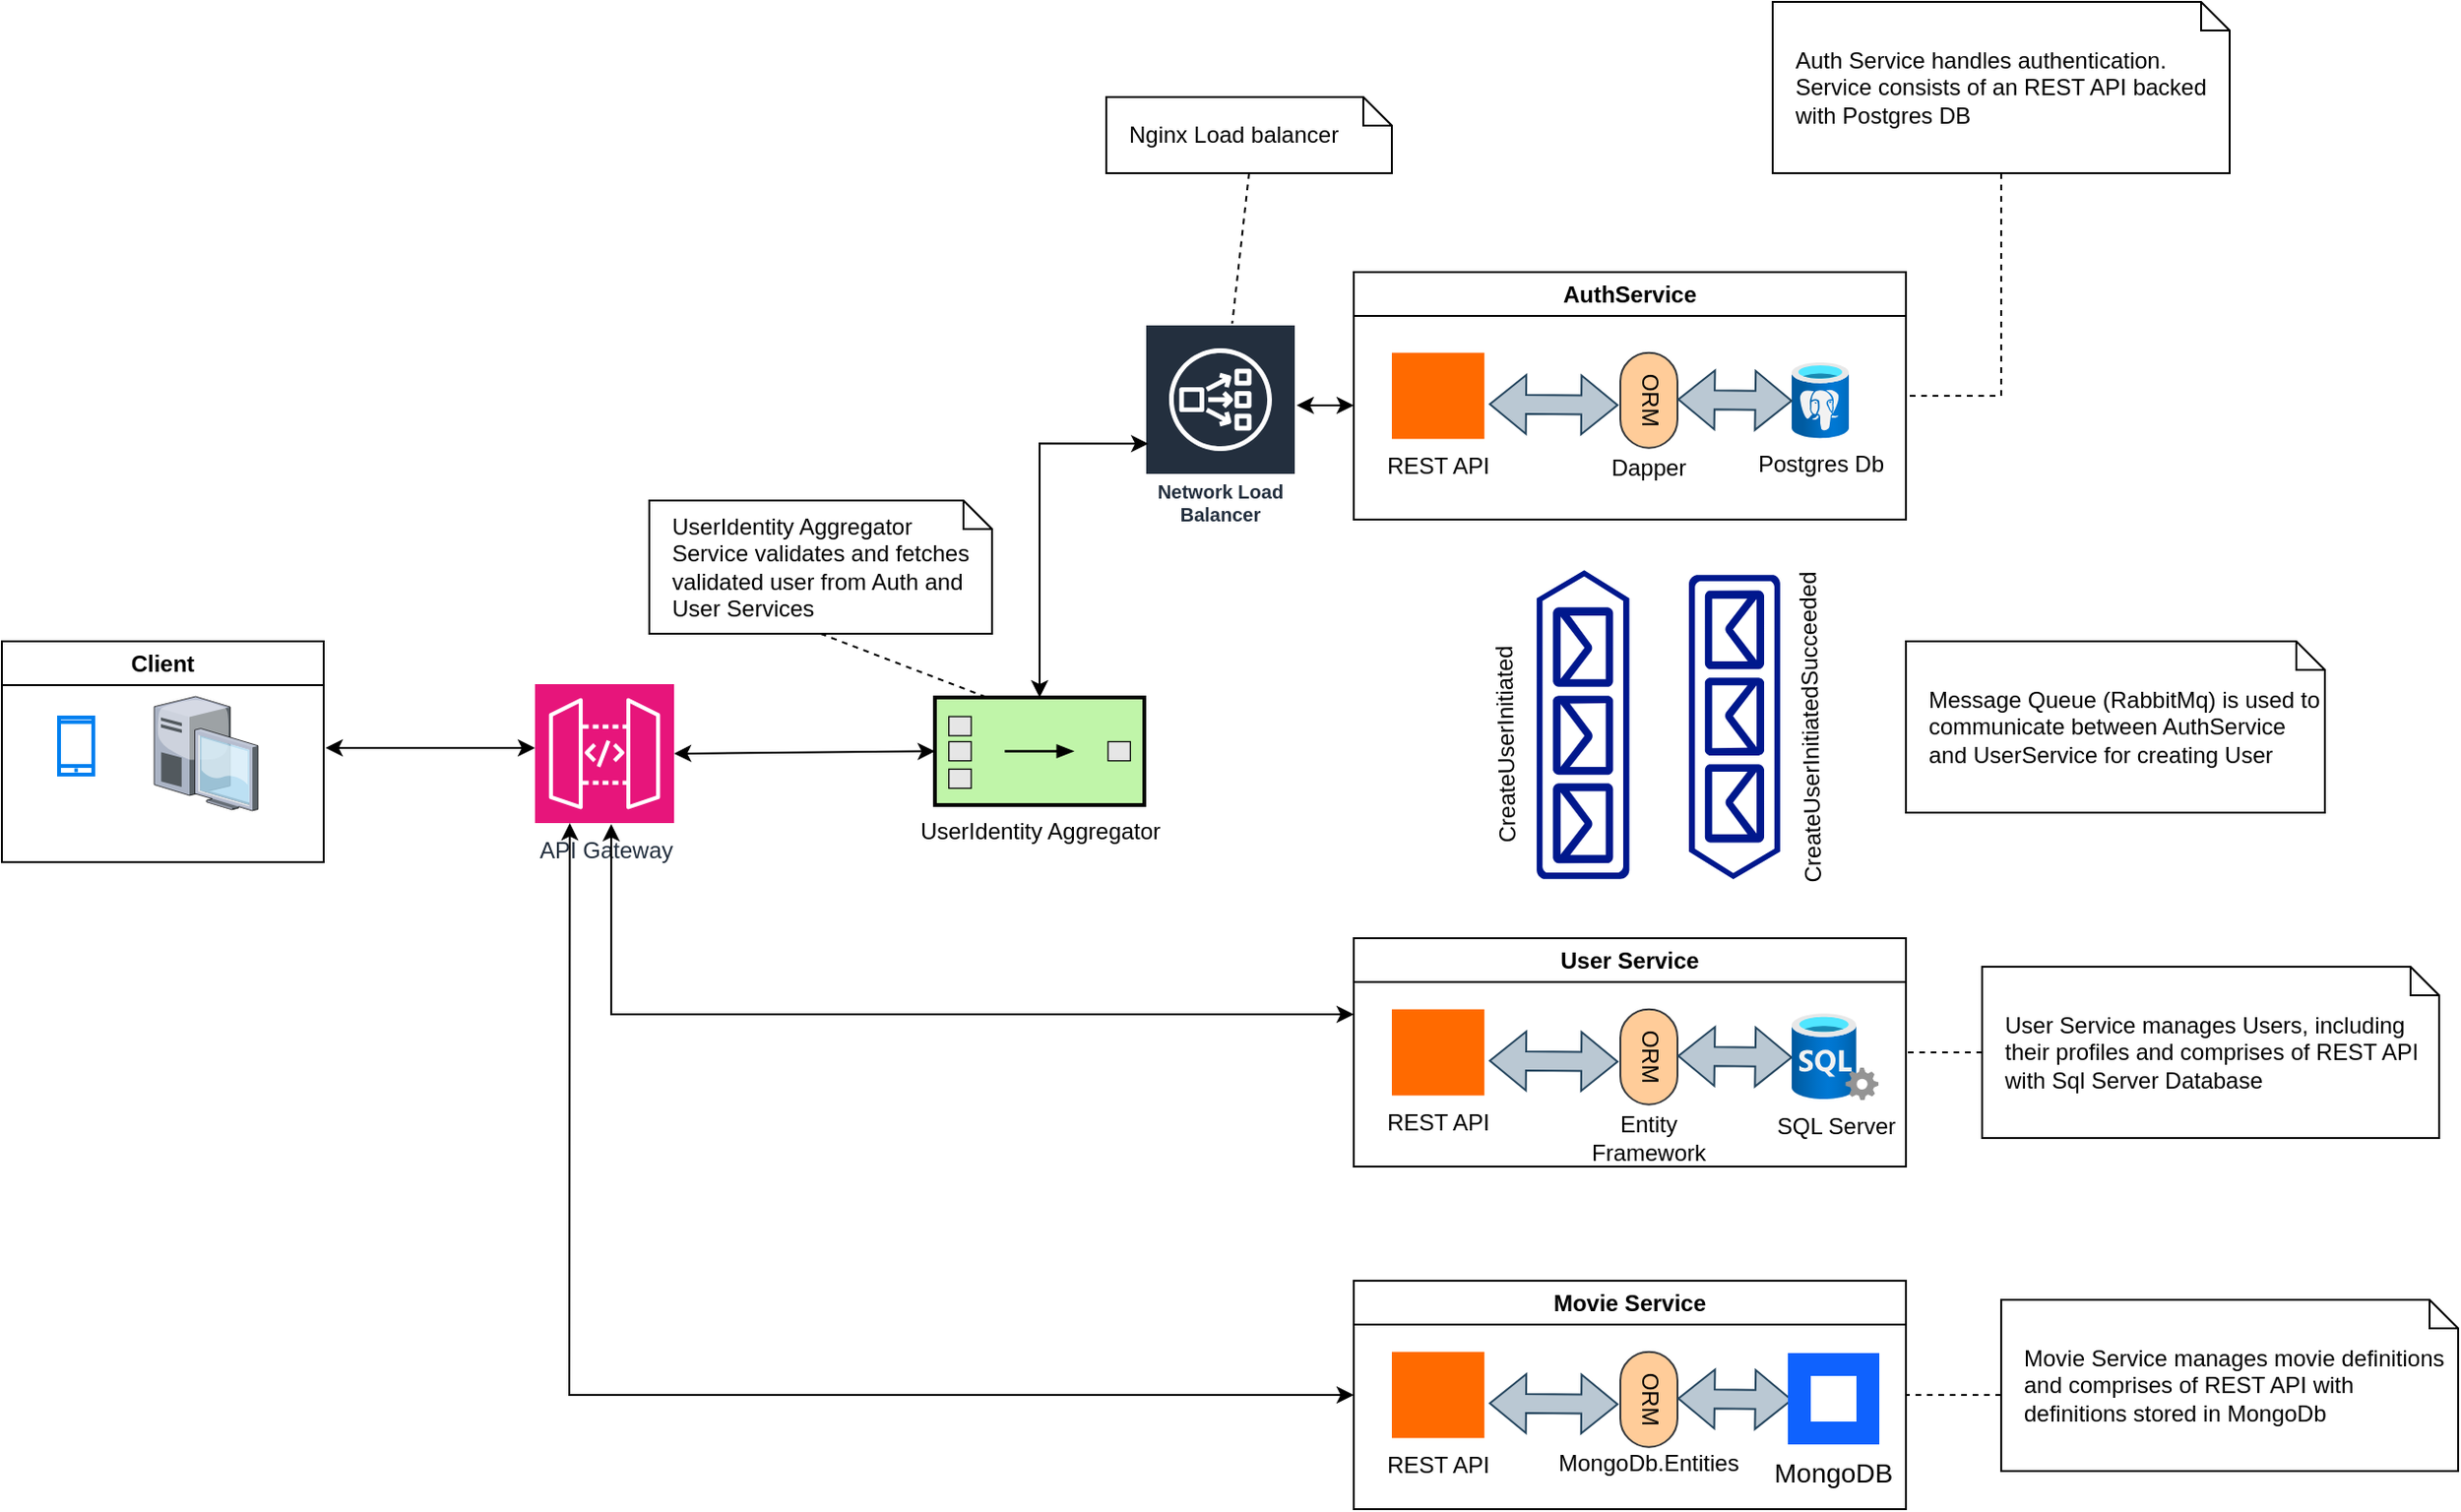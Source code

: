 <mxfile version="26.3.0">
  <diagram name="Page-1" id="PDlNSKYtTyUDnKdYTjSV">
    <mxGraphModel dx="1426" dy="801" grid="1" gridSize="10" guides="1" tooltips="1" connect="1" arrows="1" fold="1" page="1" pageScale="1" pageWidth="1100" pageHeight="850" math="0" shadow="0">
      <root>
        <mxCell id="0" />
        <mxCell id="1" parent="0" />
        <mxCell id="VCSeupAfM9weUvPpeTBG-1" value="Client" style="swimlane;whiteSpace=wrap;html=1;" parent="1" vertex="1">
          <mxGeometry x="120" y="404" width="169" height="116" as="geometry" />
        </mxCell>
        <mxCell id="VCSeupAfM9weUvPpeTBG-3" value="" style="html=1;verticalLabelPosition=bottom;align=center;labelBackgroundColor=#ffffff;verticalAlign=top;strokeWidth=2;strokeColor=#0080F0;shadow=0;dashed=0;shape=mxgraph.ios7.icons.smartphone;" parent="VCSeupAfM9weUvPpeTBG-1" vertex="1">
          <mxGeometry x="30" y="40" width="18" height="30" as="geometry" />
        </mxCell>
        <mxCell id="VCSeupAfM9weUvPpeTBG-4" value="" style="verticalLabelPosition=bottom;sketch=0;aspect=fixed;html=1;verticalAlign=top;strokeColor=none;align=center;outlineConnect=0;shape=mxgraph.citrix.desktop;" parent="VCSeupAfM9weUvPpeTBG-1" vertex="1">
          <mxGeometry x="80" y="29" width="54.49" height="60" as="geometry" />
        </mxCell>
        <mxCell id="VCSeupAfM9weUvPpeTBG-5" value="API Gateway" style="sketch=0;points=[[0,0,0],[0.25,0,0],[0.5,0,0],[0.75,0,0],[1,0,0],[0,1,0],[0.25,1,0],[0.5,1,0],[0.75,1,0],[1,1,0],[0,0.25,0],[0,0.5,0],[0,0.75,0],[1,0.25,0],[1,0.5,0],[1,0.75,0]];outlineConnect=0;fontColor=#232F3E;fillColor=#E7157B;strokeColor=#ffffff;dashed=0;verticalLabelPosition=bottom;verticalAlign=top;align=center;html=1;fontSize=12;fontStyle=0;aspect=fixed;shape=mxgraph.aws4.resourceIcon;resIcon=mxgraph.aws4.api_gateway;" parent="1" vertex="1">
          <mxGeometry x="400" y="426.5" width="73" height="73" as="geometry" />
        </mxCell>
        <mxCell id="VCSeupAfM9weUvPpeTBG-9" value="AuthService" style="swimlane;whiteSpace=wrap;html=1;" parent="1" vertex="1">
          <mxGeometry x="830" y="210" width="290" height="130" as="geometry" />
        </mxCell>
        <mxCell id="VCSeupAfM9weUvPpeTBG-12" value="REST API" style="points=[];aspect=fixed;html=1;align=center;shadow=0;dashed=0;fillColor=#FF6A00;strokeColor=none;shape=mxgraph.alibaba_cloud.ecs_elastic_compute_service;labelPosition=center;verticalLabelPosition=bottom;verticalAlign=top;" parent="VCSeupAfM9weUvPpeTBG-9" vertex="1">
          <mxGeometry x="20" y="42.35" width="48.6" height="45.3" as="geometry" />
        </mxCell>
        <mxCell id="AZvEofXBRolOwsyIP7gU-1" value="Postgres Db" style="image;aspect=fixed;html=1;points=[];align=center;fontSize=12;image=img/lib/azure2/databases/Azure_Database_PostgreSQL_Server.svg;" parent="VCSeupAfM9weUvPpeTBG-9" vertex="1">
          <mxGeometry x="230" y="47.35" width="30" height="40" as="geometry" />
        </mxCell>
        <mxCell id="gzEFFC3QH6tSRkAGjtg0-8" value="ORM" style="html=1;dashed=0;whiteSpace=wrap;shape=mxgraph.dfd.start;rotation=90;fillColor=#ffcc99;strokeColor=#36393d;" parent="VCSeupAfM9weUvPpeTBG-9" vertex="1">
          <mxGeometry x="130" y="52.35" width="50" height="30" as="geometry" />
        </mxCell>
        <mxCell id="atZdzSUJizshVb846BQG-1" value="" style="shape=flexArrow;endArrow=classic;startArrow=classic;html=1;rounded=0;exitX=1.049;exitY=0.596;exitDx=0;exitDy=0;exitPerimeter=0;entryX=0.551;entryY=1.033;entryDx=0;entryDy=0;entryPerimeter=0;fillColor=#bac8d3;strokeColor=#23445d;" parent="VCSeupAfM9weUvPpeTBG-9" source="VCSeupAfM9weUvPpeTBG-12" target="gzEFFC3QH6tSRkAGjtg0-8" edge="1">
          <mxGeometry width="100" height="100" relative="1" as="geometry">
            <mxPoint x="410" y="302.35" as="sourcePoint" />
            <mxPoint x="140" y="72.35" as="targetPoint" />
          </mxGeometry>
        </mxCell>
        <mxCell id="atZdzSUJizshVb846BQG-2" value="" style="shape=flexArrow;endArrow=classic;startArrow=classic;html=1;rounded=0;exitX=1.049;exitY=0.596;exitDx=0;exitDy=0;exitPerimeter=0;entryX=0.013;entryY=0.508;entryDx=0;entryDy=0;entryPerimeter=0;fillColor=#bac8d3;strokeColor=#23445d;" parent="VCSeupAfM9weUvPpeTBG-9" target="AZvEofXBRolOwsyIP7gU-1" edge="1">
          <mxGeometry width="100" height="100" relative="1" as="geometry">
            <mxPoint x="170" y="66.85" as="sourcePoint" />
            <mxPoint x="238" y="67.85" as="targetPoint" />
          </mxGeometry>
        </mxCell>
        <mxCell id="phRTnZILrWbghY8VHUbj-6" value="Dapper" style="text;html=1;align=center;verticalAlign=middle;whiteSpace=wrap;rounded=0;" parent="VCSeupAfM9weUvPpeTBG-9" vertex="1">
          <mxGeometry x="125" y="87.65" width="60" height="30" as="geometry" />
        </mxCell>
        <mxCell id="VCSeupAfM9weUvPpeTBG-10" value="User Service" style="swimlane;whiteSpace=wrap;html=1;" parent="1" vertex="1">
          <mxGeometry x="830" y="560" width="290" height="120" as="geometry" />
        </mxCell>
        <mxCell id="atZdzSUJizshVb846BQG-3" value="REST API" style="points=[];aspect=fixed;html=1;align=center;shadow=0;dashed=0;fillColor=#FF6A00;strokeColor=none;shape=mxgraph.alibaba_cloud.ecs_elastic_compute_service;labelPosition=center;verticalLabelPosition=bottom;verticalAlign=top;" parent="VCSeupAfM9weUvPpeTBG-10" vertex="1">
          <mxGeometry x="20" y="37.35" width="48.6" height="45.3" as="geometry" />
        </mxCell>
        <mxCell id="atZdzSUJizshVb846BQG-5" value="ORM" style="html=1;dashed=0;whiteSpace=wrap;shape=mxgraph.dfd.start;rotation=90;fillColor=#ffcc99;strokeColor=#36393d;" parent="VCSeupAfM9weUvPpeTBG-10" vertex="1">
          <mxGeometry x="130" y="47.35" width="50" height="30" as="geometry" />
        </mxCell>
        <mxCell id="atZdzSUJizshVb846BQG-6" value="" style="shape=flexArrow;endArrow=classic;startArrow=classic;html=1;rounded=0;exitX=1.049;exitY=0.596;exitDx=0;exitDy=0;exitPerimeter=0;entryX=0.551;entryY=1.033;entryDx=0;entryDy=0;entryPerimeter=0;fillColor=#bac8d3;strokeColor=#23445d;" parent="VCSeupAfM9weUvPpeTBG-10" source="atZdzSUJizshVb846BQG-3" target="atZdzSUJizshVb846BQG-5" edge="1">
          <mxGeometry width="100" height="100" relative="1" as="geometry">
            <mxPoint x="410" y="297.35" as="sourcePoint" />
            <mxPoint x="140" y="67.35" as="targetPoint" />
          </mxGeometry>
        </mxCell>
        <mxCell id="atZdzSUJizshVb846BQG-7" value="" style="shape=flexArrow;endArrow=classic;startArrow=classic;html=1;rounded=0;exitX=1.049;exitY=0.596;exitDx=0;exitDy=0;exitPerimeter=0;entryX=0.013;entryY=0.508;entryDx=0;entryDy=0;entryPerimeter=0;fillColor=#bac8d3;strokeColor=#23445d;" parent="VCSeupAfM9weUvPpeTBG-10" edge="1">
          <mxGeometry width="100" height="100" relative="1" as="geometry">
            <mxPoint x="170" y="61.85" as="sourcePoint" />
            <mxPoint x="230.39" y="62.67" as="targetPoint" />
          </mxGeometry>
        </mxCell>
        <mxCell id="gzEFFC3QH6tSRkAGjtg0-5" value="SQL Server" style="image;aspect=fixed;html=1;points=[];align=center;fontSize=12;image=img/lib/azure2/databases/SQL_Server.svg;" parent="VCSeupAfM9weUvPpeTBG-10" vertex="1">
          <mxGeometry x="230" y="39.53" width="45.65" height="45.65" as="geometry" />
        </mxCell>
        <mxCell id="phRTnZILrWbghY8VHUbj-7" value="Entity Framework" style="text;html=1;align=center;verticalAlign=middle;whiteSpace=wrap;rounded=0;" parent="VCSeupAfM9weUvPpeTBG-10" vertex="1">
          <mxGeometry x="125" y="90.0" width="60" height="30" as="geometry" />
        </mxCell>
        <mxCell id="AZvEofXBRolOwsyIP7gU-2" value="" style="sketch=0;aspect=fixed;pointerEvents=1;shadow=0;dashed=0;html=1;strokeColor=none;labelPosition=center;verticalLabelPosition=bottom;verticalAlign=top;align=center;fillColor=#00188D;shape=mxgraph.azure.queue_generic;rotation=90;" parent="1" vertex="1">
          <mxGeometry x="950" y="425" width="160" height="48" as="geometry" />
        </mxCell>
        <mxCell id="AZvEofXBRolOwsyIP7gU-4" value="Network Load Balancer" style="sketch=0;outlineConnect=0;fontColor=#232F3E;gradientColor=none;strokeColor=#ffffff;fillColor=#232F3E;dashed=0;verticalLabelPosition=middle;verticalAlign=bottom;align=center;html=1;whiteSpace=wrap;fontSize=10;fontStyle=1;spacing=3;shape=mxgraph.aws4.productIcon;prIcon=mxgraph.aws4.network_load_balancer;" parent="1" vertex="1">
          <mxGeometry x="720" y="237" width="80" height="110" as="geometry" />
        </mxCell>
        <mxCell id="gzEFFC3QH6tSRkAGjtg0-1" value="Nginx Load balancer" style="shape=note;size=15;align=left;spacingLeft=10;html=1;whiteSpace=wrap;" parent="1" vertex="1">
          <mxGeometry x="700" y="118" width="150" height="40" as="geometry" />
        </mxCell>
        <mxCell id="gzEFFC3QH6tSRkAGjtg0-2" value="" style="edgeStyle=none;endArrow=none;exitX=0.5;exitY=1;dashed=1;html=1;rounded=0;exitDx=0;exitDy=0;exitPerimeter=0;" parent="1" source="gzEFFC3QH6tSRkAGjtg0-1" target="AZvEofXBRolOwsyIP7gU-4" edge="1">
          <mxGeometry x="1" relative="1" as="geometry">
            <mxPoint x="720" y="78" as="targetPoint" />
          </mxGeometry>
        </mxCell>
        <mxCell id="gzEFFC3QH6tSRkAGjtg0-4" value="Message Queue (RabbitMq) is used to communicate between AuthService and UserService for creating User" style="shape=note;size=15;align=left;spacingLeft=10;html=1;whiteSpace=wrap;" parent="1" vertex="1">
          <mxGeometry x="1120" y="404" width="220" height="90" as="geometry" />
        </mxCell>
        <mxCell id="gzEFFC3QH6tSRkAGjtg0-6" value="Auth Service handles authentication. Service consists of an REST API backed with Postgres DB&amp;nbsp;" style="shape=note;size=15;align=left;spacingLeft=10;html=1;whiteSpace=wrap;" parent="1" vertex="1">
          <mxGeometry x="1050" y="68" width="240" height="90" as="geometry" />
        </mxCell>
        <mxCell id="gzEFFC3QH6tSRkAGjtg0-7" value="" style="edgeStyle=none;endArrow=none;exitX=0.5;exitY=1;dashed=1;html=1;rounded=0;exitDx=0;exitDy=0;exitPerimeter=0;entryX=1;entryY=0.5;entryDx=0;entryDy=0;" parent="1" source="gzEFFC3QH6tSRkAGjtg0-6" target="VCSeupAfM9weUvPpeTBG-9" edge="1">
          <mxGeometry x="1" relative="1" as="geometry">
            <mxPoint x="1116" y="219" as="targetPoint" />
            <Array as="points">
              <mxPoint x="1170" y="275" />
            </Array>
          </mxGeometry>
        </mxCell>
        <mxCell id="atZdzSUJizshVb846BQG-8" value="Movie Service" style="swimlane;whiteSpace=wrap;html=1;" parent="1" vertex="1">
          <mxGeometry x="830" y="740" width="290" height="120" as="geometry" />
        </mxCell>
        <mxCell id="atZdzSUJizshVb846BQG-9" value="REST API" style="points=[];aspect=fixed;html=1;align=center;shadow=0;dashed=0;fillColor=#FF6A00;strokeColor=none;shape=mxgraph.alibaba_cloud.ecs_elastic_compute_service;labelPosition=center;verticalLabelPosition=bottom;verticalAlign=top;" parent="atZdzSUJizshVb846BQG-8" vertex="1">
          <mxGeometry x="20" y="37.35" width="48.6" height="45.3" as="geometry" />
        </mxCell>
        <mxCell id="atZdzSUJizshVb846BQG-10" value="ORM" style="html=1;dashed=0;whiteSpace=wrap;shape=mxgraph.dfd.start;rotation=90;fillColor=#ffcc99;strokeColor=#36393d;" parent="atZdzSUJizshVb846BQG-8" vertex="1">
          <mxGeometry x="130" y="47.35" width="50" height="30" as="geometry" />
        </mxCell>
        <mxCell id="atZdzSUJizshVb846BQG-11" value="" style="shape=flexArrow;endArrow=classic;startArrow=classic;html=1;rounded=0;exitX=1.049;exitY=0.596;exitDx=0;exitDy=0;exitPerimeter=0;entryX=0.551;entryY=1.033;entryDx=0;entryDy=0;entryPerimeter=0;fillColor=#bac8d3;strokeColor=#23445d;" parent="atZdzSUJizshVb846BQG-8" source="atZdzSUJizshVb846BQG-9" target="atZdzSUJizshVb846BQG-10" edge="1">
          <mxGeometry width="100" height="100" relative="1" as="geometry">
            <mxPoint x="410" y="297.35" as="sourcePoint" />
            <mxPoint x="140" y="67.35" as="targetPoint" />
          </mxGeometry>
        </mxCell>
        <mxCell id="atZdzSUJizshVb846BQG-12" value="" style="shape=flexArrow;endArrow=classic;startArrow=classic;html=1;rounded=0;exitX=1.049;exitY=0.596;exitDx=0;exitDy=0;exitPerimeter=0;entryX=0.013;entryY=0.508;entryDx=0;entryDy=0;entryPerimeter=0;fillColor=#bac8d3;strokeColor=#23445d;" parent="atZdzSUJizshVb846BQG-8" edge="1">
          <mxGeometry width="100" height="100" relative="1" as="geometry">
            <mxPoint x="170" y="61.85" as="sourcePoint" />
            <mxPoint x="230.39" y="62.67" as="targetPoint" />
          </mxGeometry>
        </mxCell>
        <mxCell id="atZdzSUJizshVb846BQG-14" value="MongoDB" style="shape=rect;fillColor=#0F62FE;aspect=fixed;resizable=0;labelPosition=center;verticalLabelPosition=bottom;align=center;verticalAlign=top;strokeColor=none;fontSize=14;" parent="atZdzSUJizshVb846BQG-8" vertex="1">
          <mxGeometry x="228" y="38" width="48" height="48" as="geometry" />
        </mxCell>
        <mxCell id="atZdzSUJizshVb846BQG-15" value="" style="fillColor=#ffffff;strokeColor=none;dashed=0;outlineConnect=0;html=1;labelPosition=center;verticalLabelPosition=bottom;verticalAlign=top;part=1;movable=0;resizable=0;rotatable=0;shape=mxgraph.ibm_cloud.database--mongodb" parent="atZdzSUJizshVb846BQG-14" vertex="1">
          <mxGeometry width="24" height="24" relative="1" as="geometry">
            <mxPoint x="12" y="12" as="offset" />
          </mxGeometry>
        </mxCell>
        <mxCell id="phRTnZILrWbghY8VHUbj-8" value="MongoDb.Entities" style="text;html=1;align=center;verticalAlign=middle;whiteSpace=wrap;rounded=0;" parent="atZdzSUJizshVb846BQG-8" vertex="1">
          <mxGeometry x="125" y="81" width="60" height="30" as="geometry" />
        </mxCell>
        <mxCell id="atZdzSUJizshVb846BQG-16" value="" style="sketch=0;aspect=fixed;pointerEvents=1;shadow=0;dashed=0;html=1;strokeColor=none;labelPosition=center;verticalLabelPosition=bottom;verticalAlign=top;align=center;fillColor=#00188D;shape=mxgraph.azure.queue_generic;rotation=-90;" parent="1" vertex="1">
          <mxGeometry x="869.15" y="423.42" width="162.42" height="48.73" as="geometry" />
        </mxCell>
        <mxCell id="atZdzSUJizshVb846BQG-17" value="CreateUserInitiated" style="text;html=1;align=center;verticalAlign=middle;whiteSpace=wrap;rounded=0;rotation=-91;" parent="1" vertex="1">
          <mxGeometry x="880" y="443" width="60" height="30" as="geometry" />
        </mxCell>
        <mxCell id="atZdzSUJizshVb846BQG-18" value="CreateUserInitiatedSucceeded" style="text;html=1;align=center;verticalAlign=middle;whiteSpace=wrap;rounded=0;rotation=-91;" parent="1" vertex="1">
          <mxGeometry x="1040" y="434" width="60" height="30" as="geometry" />
        </mxCell>
        <mxCell id="phRTnZILrWbghY8VHUbj-1" value="" style="endArrow=classic;startArrow=classic;html=1;rounded=0;exitX=1;exitY=0.5;exitDx=0;exitDy=0;exitPerimeter=0;entryX=0;entryY=0.5;entryDx=0;entryDy=0;entryPerimeter=0;" parent="1" source="VCSeupAfM9weUvPpeTBG-5" target="1hf3mdy93dPVcnFpxT_U-1" edge="1">
          <mxGeometry width="50" height="50" relative="1" as="geometry">
            <mxPoint x="500" y="490" as="sourcePoint" />
            <mxPoint x="590" y="463" as="targetPoint" />
          </mxGeometry>
        </mxCell>
        <mxCell id="phRTnZILrWbghY8VHUbj-2" value="" style="endArrow=classic;startArrow=classic;html=1;rounded=0;" parent="1" edge="1">
          <mxGeometry width="50" height="50" relative="1" as="geometry">
            <mxPoint x="440" y="500" as="sourcePoint" />
            <mxPoint x="830" y="600" as="targetPoint" />
            <Array as="points">
              <mxPoint x="440" y="600" />
            </Array>
          </mxGeometry>
        </mxCell>
        <mxCell id="phRTnZILrWbghY8VHUbj-3" value="" style="endArrow=classic;startArrow=classic;html=1;rounded=0;entryX=0.25;entryY=1;entryDx=0;entryDy=0;entryPerimeter=0;exitX=0;exitY=0.5;exitDx=0;exitDy=0;" parent="1" source="atZdzSUJizshVb846BQG-8" target="VCSeupAfM9weUvPpeTBG-5" edge="1">
          <mxGeometry width="50" height="50" relative="1" as="geometry">
            <mxPoint x="820" y="800" as="sourcePoint" />
            <mxPoint x="410" y="600" as="targetPoint" />
            <Array as="points">
              <mxPoint x="418" y="800" />
            </Array>
          </mxGeometry>
        </mxCell>
        <mxCell id="phRTnZILrWbghY8VHUbj-4" value="" style="endArrow=classic;startArrow=classic;html=1;rounded=0;entryX=0.026;entryY=0.574;entryDx=0;entryDy=0;entryPerimeter=0;exitX=0.5;exitY=0;exitDx=0;exitDy=0;exitPerimeter=0;" parent="1" target="AZvEofXBRolOwsyIP7gU-4" edge="1" source="1hf3mdy93dPVcnFpxT_U-1">
          <mxGeometry width="50" height="50" relative="1" as="geometry">
            <mxPoint x="660" y="360" as="sourcePoint" />
            <mxPoint x="660" y="300" as="targetPoint" />
            <Array as="points">
              <mxPoint x="665" y="300" />
            </Array>
          </mxGeometry>
        </mxCell>
        <mxCell id="phRTnZILrWbghY8VHUbj-5" value="" style="endArrow=classic;startArrow=classic;html=1;rounded=0;" parent="1" edge="1">
          <mxGeometry width="50" height="50" relative="1" as="geometry">
            <mxPoint x="800" y="280" as="sourcePoint" />
            <mxPoint x="830" y="280" as="targetPoint" />
          </mxGeometry>
        </mxCell>
        <mxCell id="phRTnZILrWbghY8VHUbj-9" value="" style="endArrow=classic;startArrow=classic;html=1;rounded=0;" parent="1" edge="1">
          <mxGeometry width="50" height="50" relative="1" as="geometry">
            <mxPoint x="290" y="460" as="sourcePoint" />
            <mxPoint x="400" y="460" as="targetPoint" />
          </mxGeometry>
        </mxCell>
        <mxCell id="phRTnZILrWbghY8VHUbj-10" value="UserIdentity Aggregator Service validates and fetches validated user from Auth and User Services" style="shape=note;size=15;align=left;spacingLeft=10;html=1;whiteSpace=wrap;" parent="1" vertex="1">
          <mxGeometry x="460" y="330" width="180" height="70" as="geometry" />
        </mxCell>
        <mxCell id="phRTnZILrWbghY8VHUbj-11" value="" style="edgeStyle=none;endArrow=none;exitX=0.5;exitY=1;dashed=1;html=1;rounded=0;exitDx=0;exitDy=0;exitPerimeter=0;entryX=0.25;entryY=0;entryDx=0;entryDy=0;entryPerimeter=0;" parent="1" source="phRTnZILrWbghY8VHUbj-10" edge="1" target="1hf3mdy93dPVcnFpxT_U-1">
          <mxGeometry x="1" relative="1" as="geometry">
            <mxPoint x="600" y="420" as="targetPoint" />
          </mxGeometry>
        </mxCell>
        <mxCell id="phRTnZILrWbghY8VHUbj-13" value="User Service manages Users, including their profiles and comprises of REST API with Sql Server Database" style="shape=note;size=15;align=left;spacingLeft=10;html=1;whiteSpace=wrap;" parent="1" vertex="1">
          <mxGeometry x="1160" y="575" width="240" height="90" as="geometry" />
        </mxCell>
        <mxCell id="phRTnZILrWbghY8VHUbj-14" value="" style="edgeStyle=none;endArrow=none;exitX=0;exitY=0.5;dashed=1;html=1;rounded=0;exitDx=0;exitDy=0;exitPerimeter=0;entryX=1;entryY=0.5;entryDx=0;entryDy=0;" parent="1" source="phRTnZILrWbghY8VHUbj-13" target="VCSeupAfM9weUvPpeTBG-10" edge="1">
          <mxGeometry x="1" relative="1" as="geometry">
            <mxPoint x="1310" y="767" as="targetPoint" />
            <Array as="points" />
          </mxGeometry>
        </mxCell>
        <mxCell id="phRTnZILrWbghY8VHUbj-15" value="Movie Service manages movie definitions and comprises of REST API with definitions stored in MongoDb" style="shape=note;size=15;align=left;spacingLeft=10;html=1;whiteSpace=wrap;" parent="1" vertex="1">
          <mxGeometry x="1170" y="750" width="240" height="90" as="geometry" />
        </mxCell>
        <mxCell id="phRTnZILrWbghY8VHUbj-16" value="" style="edgeStyle=none;endArrow=none;exitX=0;exitY=0.556;dashed=1;html=1;rounded=0;exitDx=0;exitDy=0;exitPerimeter=0;entryX=1;entryY=0.5;entryDx=0;entryDy=0;" parent="1" source="phRTnZILrWbghY8VHUbj-15" target="atZdzSUJizshVb846BQG-8" edge="1">
          <mxGeometry x="1" relative="1" as="geometry">
            <mxPoint x="1130" y="630" as="targetPoint" />
            <Array as="points" />
            <mxPoint x="1170" y="630" as="sourcePoint" />
          </mxGeometry>
        </mxCell>
        <mxCell id="1hf3mdy93dPVcnFpxT_U-1" value="UserIdentity Aggregator" style="html=1;strokeWidth=2;outlineConnect=0;dashed=0;align=center;fontSize=12;fillColor=#c0f5a9;verticalLabelPosition=bottom;verticalAlign=top;shape=mxgraph.eip.aggregator;" vertex="1" parent="1">
          <mxGeometry x="610" y="433.5" width="110" height="56.5" as="geometry" />
        </mxCell>
      </root>
    </mxGraphModel>
  </diagram>
</mxfile>
